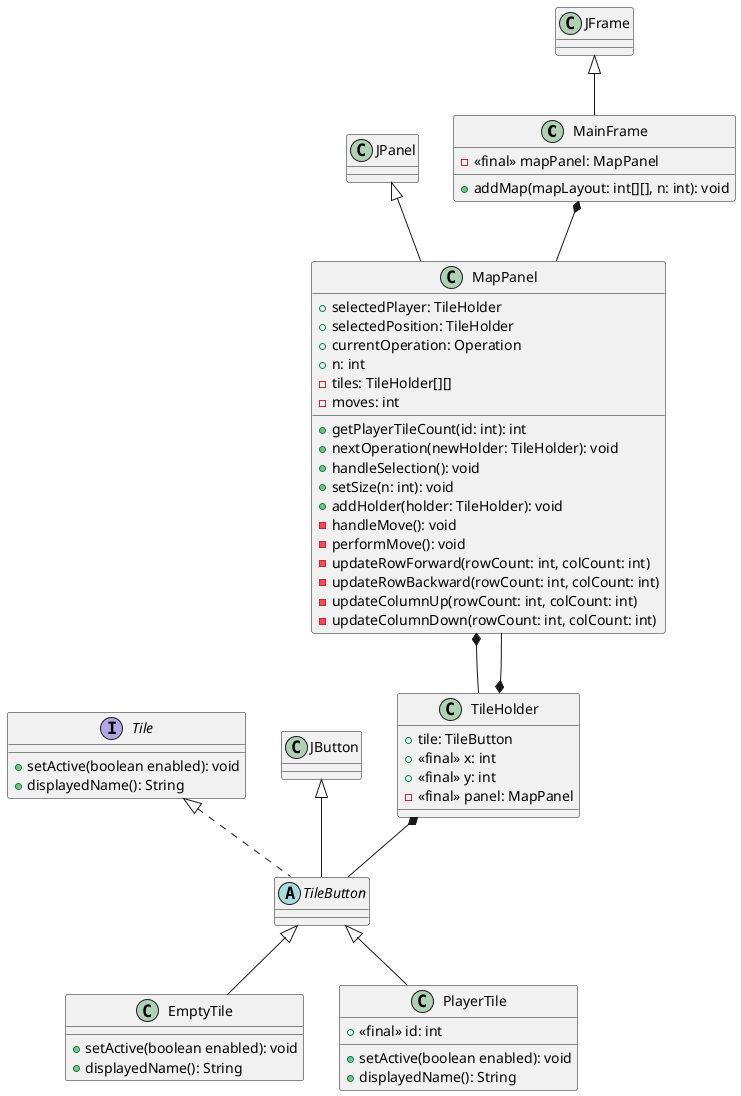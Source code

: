 @startuml Classes

class MainFrame extends JFrame {
    - <<final>> mapPanel: MapPanel
    + addMap(mapLayout: int[][], n: int): void
}

class MapPanel extends JPanel {
    + selectedPlayer: TileHolder
    + selectedPosition: TileHolder
    + currentOperation: Operation
    + n: int
    - tiles: TileHolder[][]
    - moves: int
    + getPlayerTileCount(id: int): int
    + nextOperation(newHolder: TileHolder): void
    + handleSelection(): void
    + setSize(n: int): void
    + addHolder(holder: TileHolder): void
    - handleMove(): void
    - performMove(): void
    - updateRowForward(rowCount: int, colCount: int)
    - updateRowBackward(rowCount: int, colCount: int)
    - updateColumnUp(rowCount: int, colCount: int)
    - updateColumnDown(rowCount: int, colCount: int)
}

interface Tile {
    + setActive(boolean enabled): void
    + displayedName(): String
}

abstract TileButton extends JButton implements Tile{

}

class EmptyTile extends TileButton {
    + setActive(boolean enabled): void
    + displayedName(): String
}

class PlayerTile extends TileButton {
    + <<final>> id: int
    + setActive(boolean enabled): void
    + displayedName(): String
}

class TileHolder {
    + tile: TileButton
    + <<final>> x: int
    + <<final>> y: int
    - <<final>> panel: MapPanel
}

MainFrame *-- MapPanel
MapPanel *-- TileHolder
TileHolder *-- TileButton
TileHolder *-- MapPanel

@enduml